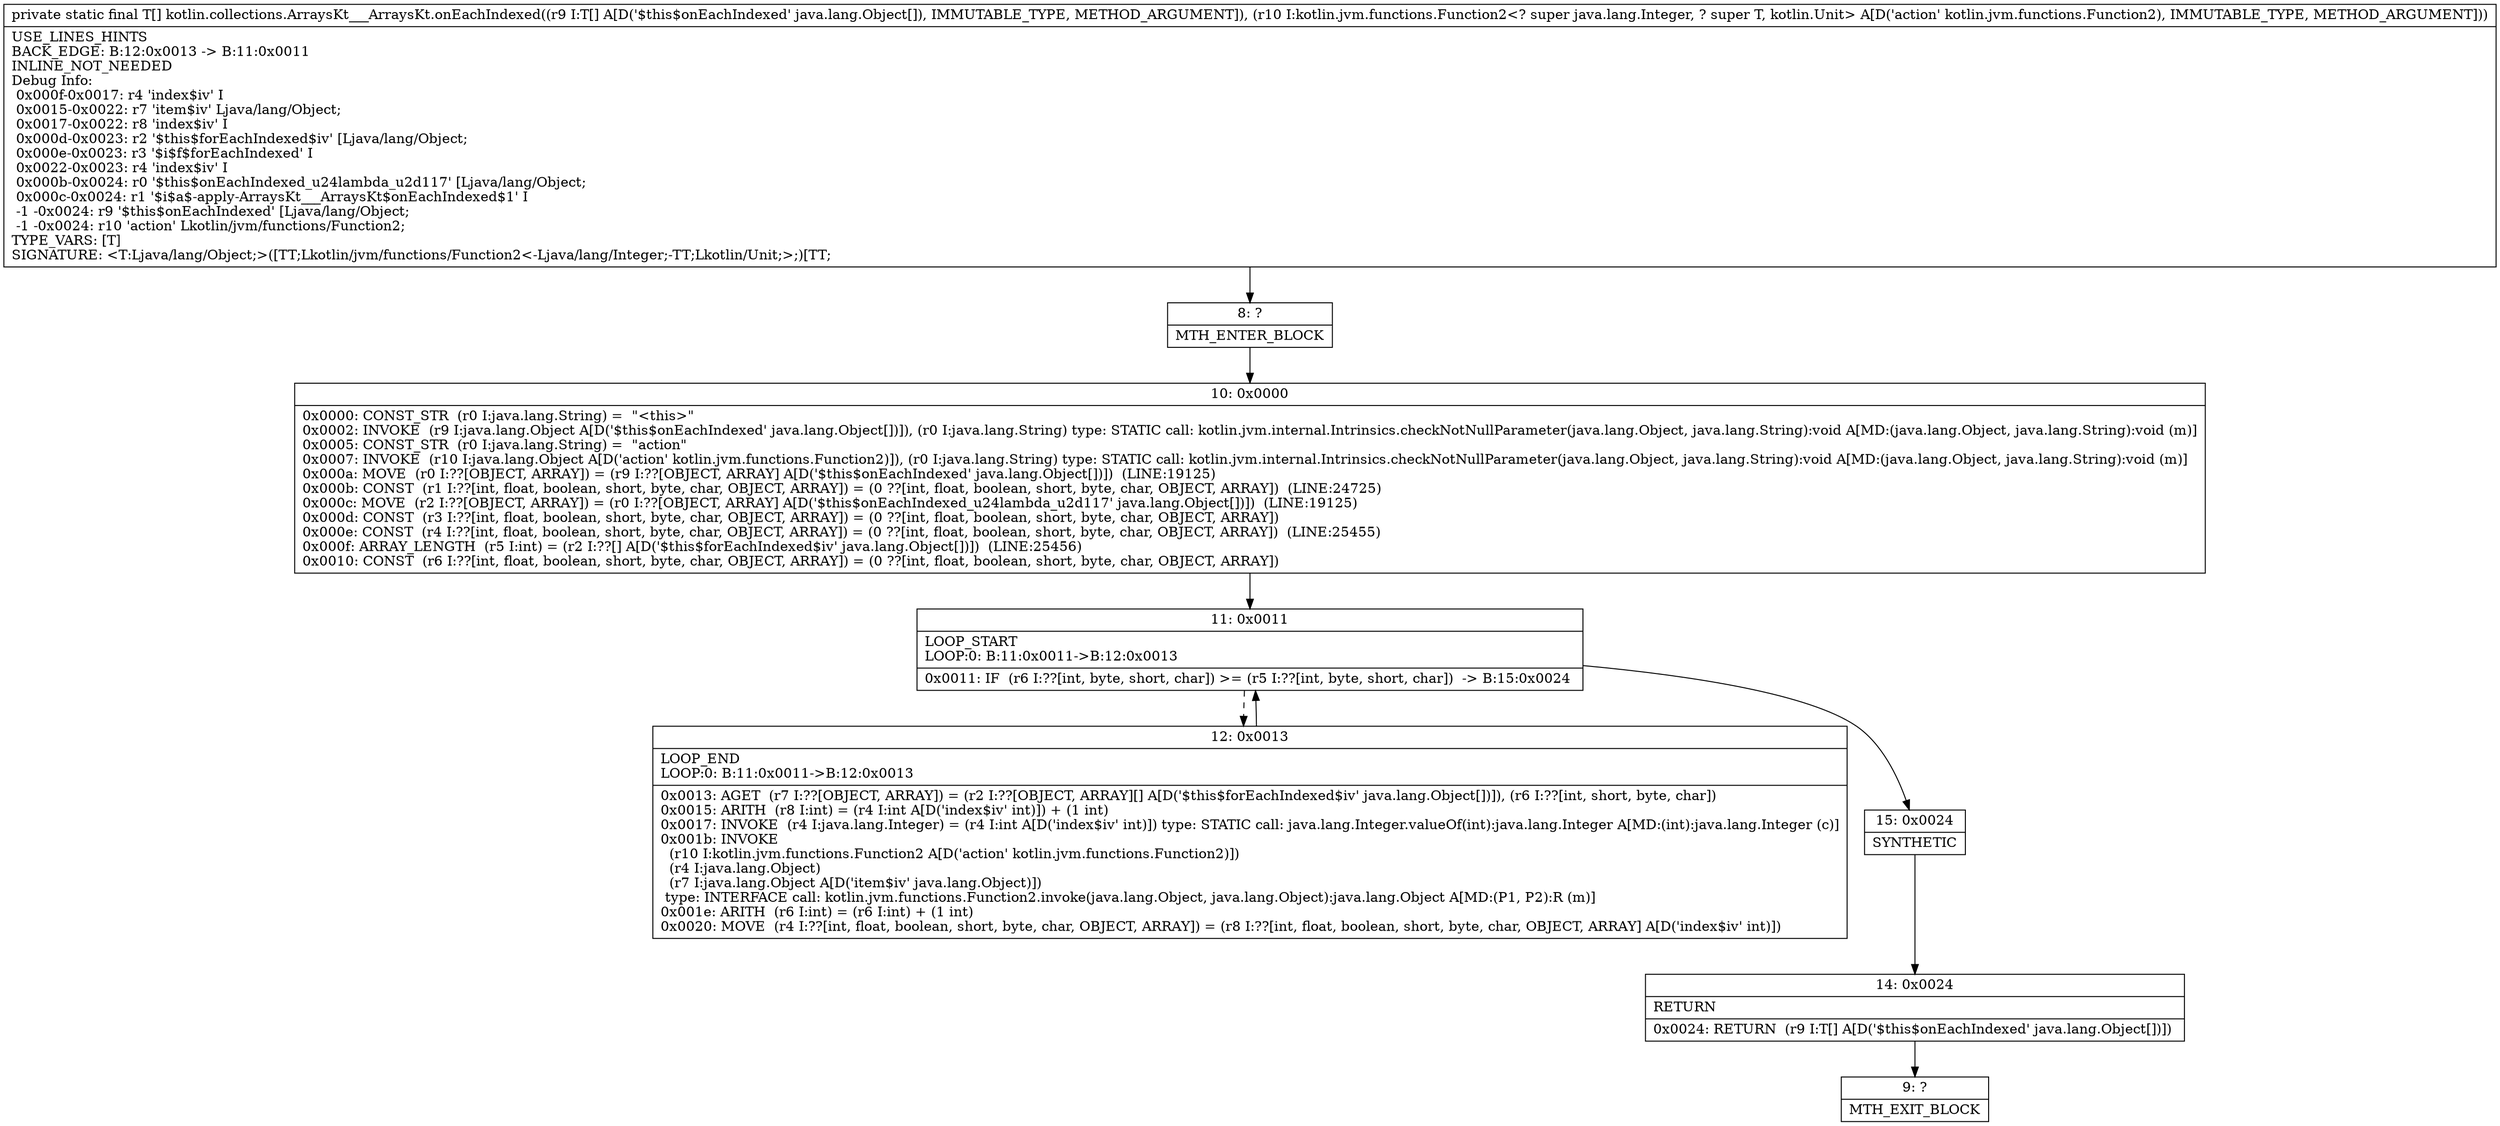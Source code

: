 digraph "CFG forkotlin.collections.ArraysKt___ArraysKt.onEachIndexed([Ljava\/lang\/Object;Lkotlin\/jvm\/functions\/Function2;)[Ljava\/lang\/Object;" {
Node_8 [shape=record,label="{8\:\ ?|MTH_ENTER_BLOCK\l}"];
Node_10 [shape=record,label="{10\:\ 0x0000|0x0000: CONST_STR  (r0 I:java.lang.String) =  \"\<this\>\" \l0x0002: INVOKE  (r9 I:java.lang.Object A[D('$this$onEachIndexed' java.lang.Object[])]), (r0 I:java.lang.String) type: STATIC call: kotlin.jvm.internal.Intrinsics.checkNotNullParameter(java.lang.Object, java.lang.String):void A[MD:(java.lang.Object, java.lang.String):void (m)]\l0x0005: CONST_STR  (r0 I:java.lang.String) =  \"action\" \l0x0007: INVOKE  (r10 I:java.lang.Object A[D('action' kotlin.jvm.functions.Function2)]), (r0 I:java.lang.String) type: STATIC call: kotlin.jvm.internal.Intrinsics.checkNotNullParameter(java.lang.Object, java.lang.String):void A[MD:(java.lang.Object, java.lang.String):void (m)]\l0x000a: MOVE  (r0 I:??[OBJECT, ARRAY]) = (r9 I:??[OBJECT, ARRAY] A[D('$this$onEachIndexed' java.lang.Object[])])  (LINE:19125)\l0x000b: CONST  (r1 I:??[int, float, boolean, short, byte, char, OBJECT, ARRAY]) = (0 ??[int, float, boolean, short, byte, char, OBJECT, ARRAY])  (LINE:24725)\l0x000c: MOVE  (r2 I:??[OBJECT, ARRAY]) = (r0 I:??[OBJECT, ARRAY] A[D('$this$onEachIndexed_u24lambda_u2d117' java.lang.Object[])])  (LINE:19125)\l0x000d: CONST  (r3 I:??[int, float, boolean, short, byte, char, OBJECT, ARRAY]) = (0 ??[int, float, boolean, short, byte, char, OBJECT, ARRAY]) \l0x000e: CONST  (r4 I:??[int, float, boolean, short, byte, char, OBJECT, ARRAY]) = (0 ??[int, float, boolean, short, byte, char, OBJECT, ARRAY])  (LINE:25455)\l0x000f: ARRAY_LENGTH  (r5 I:int) = (r2 I:??[] A[D('$this$forEachIndexed$iv' java.lang.Object[])])  (LINE:25456)\l0x0010: CONST  (r6 I:??[int, float, boolean, short, byte, char, OBJECT, ARRAY]) = (0 ??[int, float, boolean, short, byte, char, OBJECT, ARRAY]) \l}"];
Node_11 [shape=record,label="{11\:\ 0x0011|LOOP_START\lLOOP:0: B:11:0x0011\-\>B:12:0x0013\l|0x0011: IF  (r6 I:??[int, byte, short, char]) \>= (r5 I:??[int, byte, short, char])  \-\> B:15:0x0024 \l}"];
Node_12 [shape=record,label="{12\:\ 0x0013|LOOP_END\lLOOP:0: B:11:0x0011\-\>B:12:0x0013\l|0x0013: AGET  (r7 I:??[OBJECT, ARRAY]) = (r2 I:??[OBJECT, ARRAY][] A[D('$this$forEachIndexed$iv' java.lang.Object[])]), (r6 I:??[int, short, byte, char]) \l0x0015: ARITH  (r8 I:int) = (r4 I:int A[D('index$iv' int)]) + (1 int) \l0x0017: INVOKE  (r4 I:java.lang.Integer) = (r4 I:int A[D('index$iv' int)]) type: STATIC call: java.lang.Integer.valueOf(int):java.lang.Integer A[MD:(int):java.lang.Integer (c)]\l0x001b: INVOKE  \l  (r10 I:kotlin.jvm.functions.Function2 A[D('action' kotlin.jvm.functions.Function2)])\l  (r4 I:java.lang.Object)\l  (r7 I:java.lang.Object A[D('item$iv' java.lang.Object)])\l type: INTERFACE call: kotlin.jvm.functions.Function2.invoke(java.lang.Object, java.lang.Object):java.lang.Object A[MD:(P1, P2):R (m)]\l0x001e: ARITH  (r6 I:int) = (r6 I:int) + (1 int) \l0x0020: MOVE  (r4 I:??[int, float, boolean, short, byte, char, OBJECT, ARRAY]) = (r8 I:??[int, float, boolean, short, byte, char, OBJECT, ARRAY] A[D('index$iv' int)]) \l}"];
Node_15 [shape=record,label="{15\:\ 0x0024|SYNTHETIC\l}"];
Node_14 [shape=record,label="{14\:\ 0x0024|RETURN\l|0x0024: RETURN  (r9 I:T[] A[D('$this$onEachIndexed' java.lang.Object[])]) \l}"];
Node_9 [shape=record,label="{9\:\ ?|MTH_EXIT_BLOCK\l}"];
MethodNode[shape=record,label="{private static final T[] kotlin.collections.ArraysKt___ArraysKt.onEachIndexed((r9 I:T[] A[D('$this$onEachIndexed' java.lang.Object[]), IMMUTABLE_TYPE, METHOD_ARGUMENT]), (r10 I:kotlin.jvm.functions.Function2\<? super java.lang.Integer, ? super T, kotlin.Unit\> A[D('action' kotlin.jvm.functions.Function2), IMMUTABLE_TYPE, METHOD_ARGUMENT]))  | USE_LINES_HINTS\lBACK_EDGE: B:12:0x0013 \-\> B:11:0x0011\lINLINE_NOT_NEEDED\lDebug Info:\l  0x000f\-0x0017: r4 'index$iv' I\l  0x0015\-0x0022: r7 'item$iv' Ljava\/lang\/Object;\l  0x0017\-0x0022: r8 'index$iv' I\l  0x000d\-0x0023: r2 '$this$forEachIndexed$iv' [Ljava\/lang\/Object;\l  0x000e\-0x0023: r3 '$i$f$forEachIndexed' I\l  0x0022\-0x0023: r4 'index$iv' I\l  0x000b\-0x0024: r0 '$this$onEachIndexed_u24lambda_u2d117' [Ljava\/lang\/Object;\l  0x000c\-0x0024: r1 '$i$a$\-apply\-ArraysKt___ArraysKt$onEachIndexed$1' I\l  \-1 \-0x0024: r9 '$this$onEachIndexed' [Ljava\/lang\/Object;\l  \-1 \-0x0024: r10 'action' Lkotlin\/jvm\/functions\/Function2;\lTYPE_VARS: [T]\lSIGNATURE: \<T:Ljava\/lang\/Object;\>([TT;Lkotlin\/jvm\/functions\/Function2\<\-Ljava\/lang\/Integer;\-TT;Lkotlin\/Unit;\>;)[TT;\l}"];
MethodNode -> Node_8;Node_8 -> Node_10;
Node_10 -> Node_11;
Node_11 -> Node_12[style=dashed];
Node_11 -> Node_15;
Node_12 -> Node_11;
Node_15 -> Node_14;
Node_14 -> Node_9;
}

